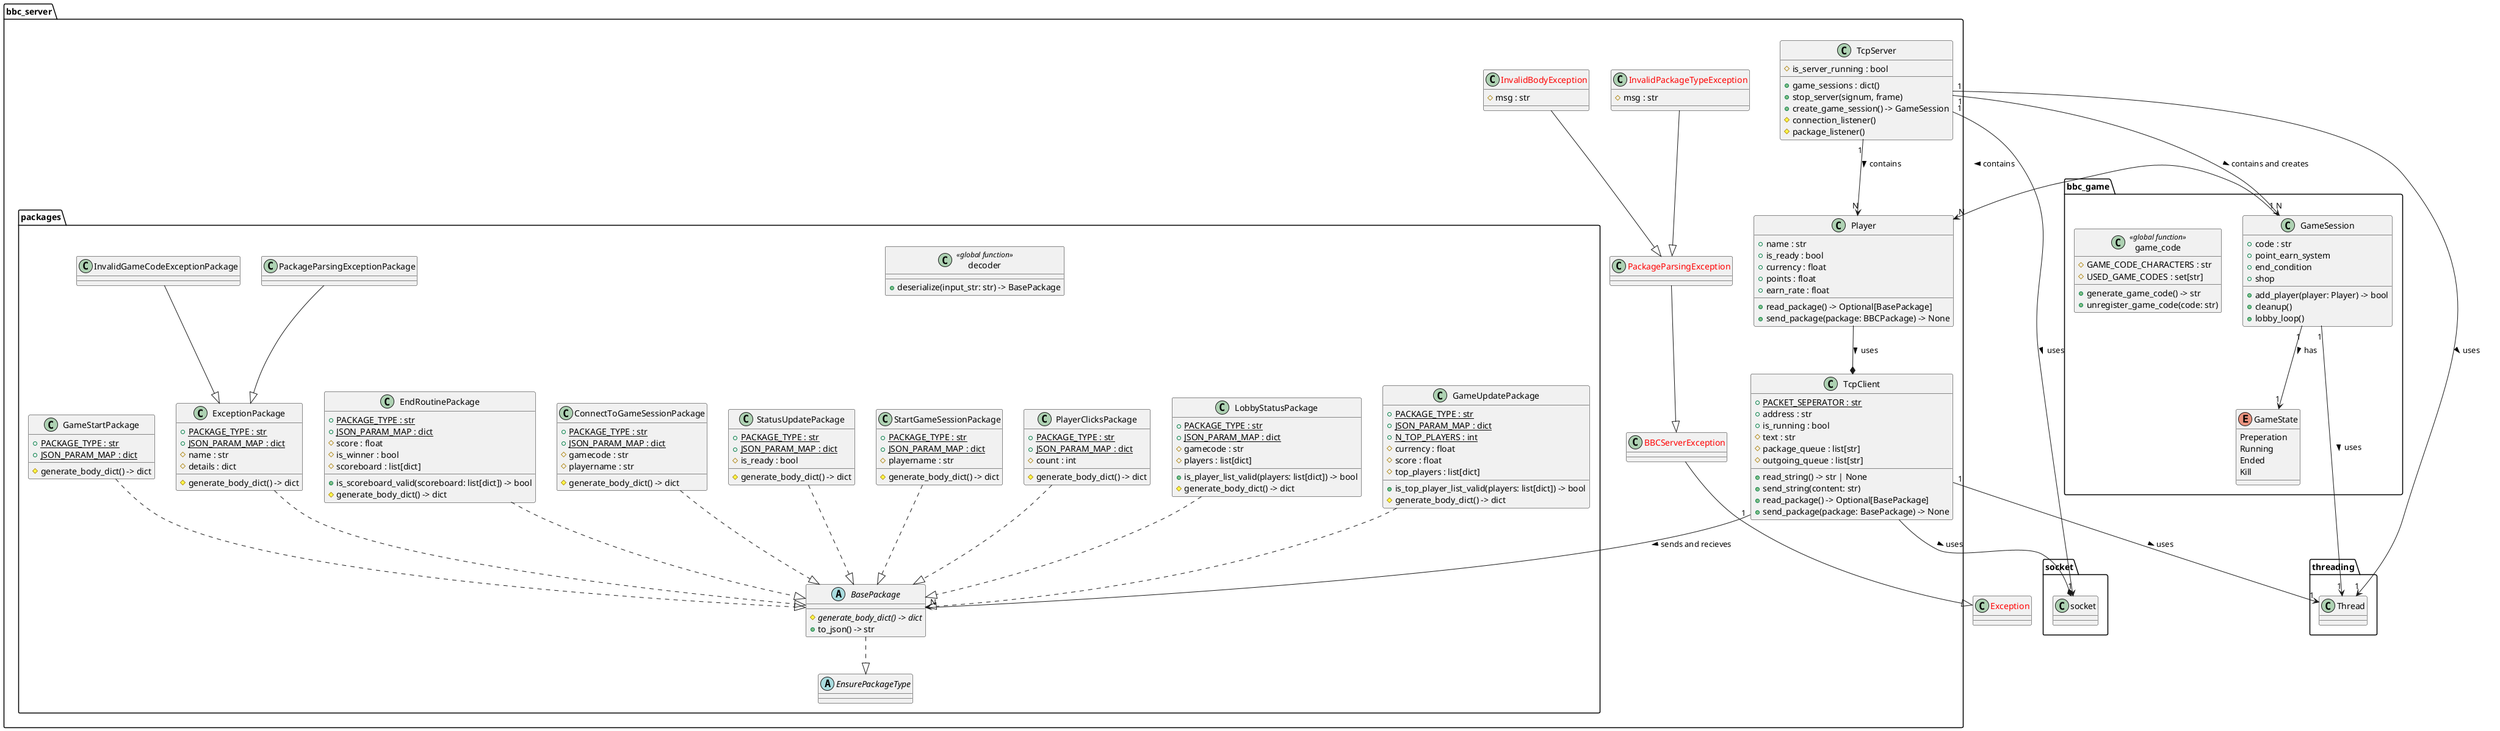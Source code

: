 @startuml classes

class threading.Thread
class socket.socket

class bbc_game.GameSession {
  +code : str
  +point_earn_system
  +end_condition
  +shop
  +add_player(player: Player) -> bool
  +cleanup()
  +lobby_loop()
}

enum bbc_game.GameState {
  Preperation
  Running
  Ended
  Kill
}

class bbc_game.game_code <<global function>> {
  #GAME_CODE_CHARACTERS : str
  #{field}USED_GAME_CODES : set[str]

  +generate_game_code() -> str
  +unregister_game_code(code: str)
}

class bbc_server.packages.decoder <<global function>> {
  +deserialize(input_str: str) -> BasePackage
}

abstract bbc_server.packages.EnsurePackageType
abstract bbc_server.packages.BasePackage {
  #{abstract}generate_body_dict() -> dict
  +to_json() -> str
}

class bbc_server.packages.ConnectToGameSessionPackage {
  +{static}PACKAGE_TYPE : str
  +{static}JSON_PARAM_MAP : dict
  #gamecode : str
  #playername : str

  #generate_body_dict() -> dict
}

class bbc_server.packages.EndRoutinePackage {
  +{static}PACKAGE_TYPE : str
  +{static}JSON_PARAM_MAP : dict
  #score : float
  #is_winner : bool
  #scoreboard : list[dict]

  +is_scoreboard_valid(scoreboard: list[dict]) -> bool
  #generate_body_dict() -> dict
}

class bbc_server.packages.ExceptionPackage {
  +{static}PACKAGE_TYPE : str
  +{static}JSON_PARAM_MAP : dict
  #name : str
  #details : dict

  #generate_body_dict() -> dict
}
class bbc_server.packages.PackageParsingExceptionPackage
class bbc_server.packages.InvalidGameCodeExceptionPackage

class bbc_server.packages.GameStartPackage {
  +{static}PACKAGE_TYPE : str
  +{static}JSON_PARAM_MAP : dict

  #generate_body_dict() -> dict
}

class bbc_server.packages.GameUpdatePackage {
  +{static}PACKAGE_TYPE : str
  +{static}JSON_PARAM_MAP : dict
  +{static}N_TOP_PLAYERS : int
  #currency : float
  #score : float
  #top_players : list[dict]

  +is_top_player_list_valid(players: list[dict]) -> bool
  #generate_body_dict() -> dict
}

class bbc_server.packages.LobbyStatusPackage {
  +{static}PACKAGE_TYPE : str
  +{static}JSON_PARAM_MAP : dict
  #gamecode : str
  #players : list[dict]

  +is_player_list_valid(players: list[dict]) -> bool
  #generate_body_dict() -> dict
}

class bbc_server.packages.PlayerClicksPackage {
  +{static}PACKAGE_TYPE : str
  +{static}JSON_PARAM_MAP : dict
  #count : int

  #generate_body_dict() -> dict
}

class bbc_server.packages.StartGameSessionPackage {
  +{static}PACKAGE_TYPE : str
  +{static}JSON_PARAM_MAP : dict
  #playername : str

  #generate_body_dict() -> dict
}

class bbc_server.packages.StatusUpdatePackage {
  +{static}PACKAGE_TYPE : str
  +{static}JSON_PARAM_MAP : dict
  #is_ready : bool

  #generate_body_dict() -> dict
}

class "<color:red>BBCServerException</color>" as bbc_server.BBCServerException
class "<color:red>PackageParsingException</color>" as bbc_server.PackageParsingException
class "<color:red>InvalidPackageTypeException</color>" as bbc_server.InvalidPackageTypeException {
  #msg : str
}
class "<color:red>InvalidBodyException</color>" as bbc_server.InvalidBodyException {
  #msg : str
}

class bbc_server.TcpClient {
  +{static}PACKET_SEPERATOR : str
  +address : str
  +is_running : bool
  #text : str
  #package_queue : list[str]
  #outgoing_queue : list[str]

  +read_string() -> str | None
  +send_string(content: str)
  +read_package() -> Optional[BasePackage]
  +send_package(package: BasePackage) -> None
}
class bbc_server.Player {
  +name : str
  +is_ready : bool
  +currency : float
  +points : float
  +earn_rate : float

  +read_package() -> Optional[BasePackage]
  +send_package(package: BBCPackage) -> None
}

class bbc_server.TcpServer {
  +game_sessions : dict()
  #is_server_running : bool

  +stop_server(signum, frame)
  +create_game_session() -> GameSession
  #connection_listener()
  #package_listener()
}

BasePackage ..|> EnsurePackageType
ConnectToGameSessionPackage ..|> BasePackage
EndRoutinePackage ..|> BasePackage
ExceptionPackage ..|> BasePackage
PackageParsingExceptionPackage --|> ExceptionPackage
InvalidGameCodeExceptionPackage --|> ExceptionPackage
GameStartPackage ..|> BasePackage
GameUpdatePackage ..|> BasePackage
LobbyStatusPackage ..|> BasePackage
PlayerClicksPackage ..|> BasePackage
StartGameSessionPackage ..|> BasePackage
StatusUpdatePackage ..|> BasePackage
BBCServerException --|> "<color:red>Exception</color>"
PackageParsingException --|> BBCServerException
InvalidPackageTypeException --|> PackageParsingException
InvalidBodyException --|> PackageParsingException

TcpClient "1" --> "N" BasePackage : > sends and recieves
TcpClient "1" --> "1" threading.Thread : > uses
TcpClient --* socket.socket : > uses
Player --* TcpClient : > uses
GameSession "1" --> "1" GameState : > has
GameSession "1" --> "1" threading.Thread : > uses
GameSession "1" --> "N" Player : > contains
TcpServer "1" --> "N" Player : > contains
TcpServer "1" --> "N" GameSession : > contains and creates
TcpServer "1" --> "1" threading.Thread : > uses
TcpServer "1" --> "1" socket.socket : > uses

@enduml
